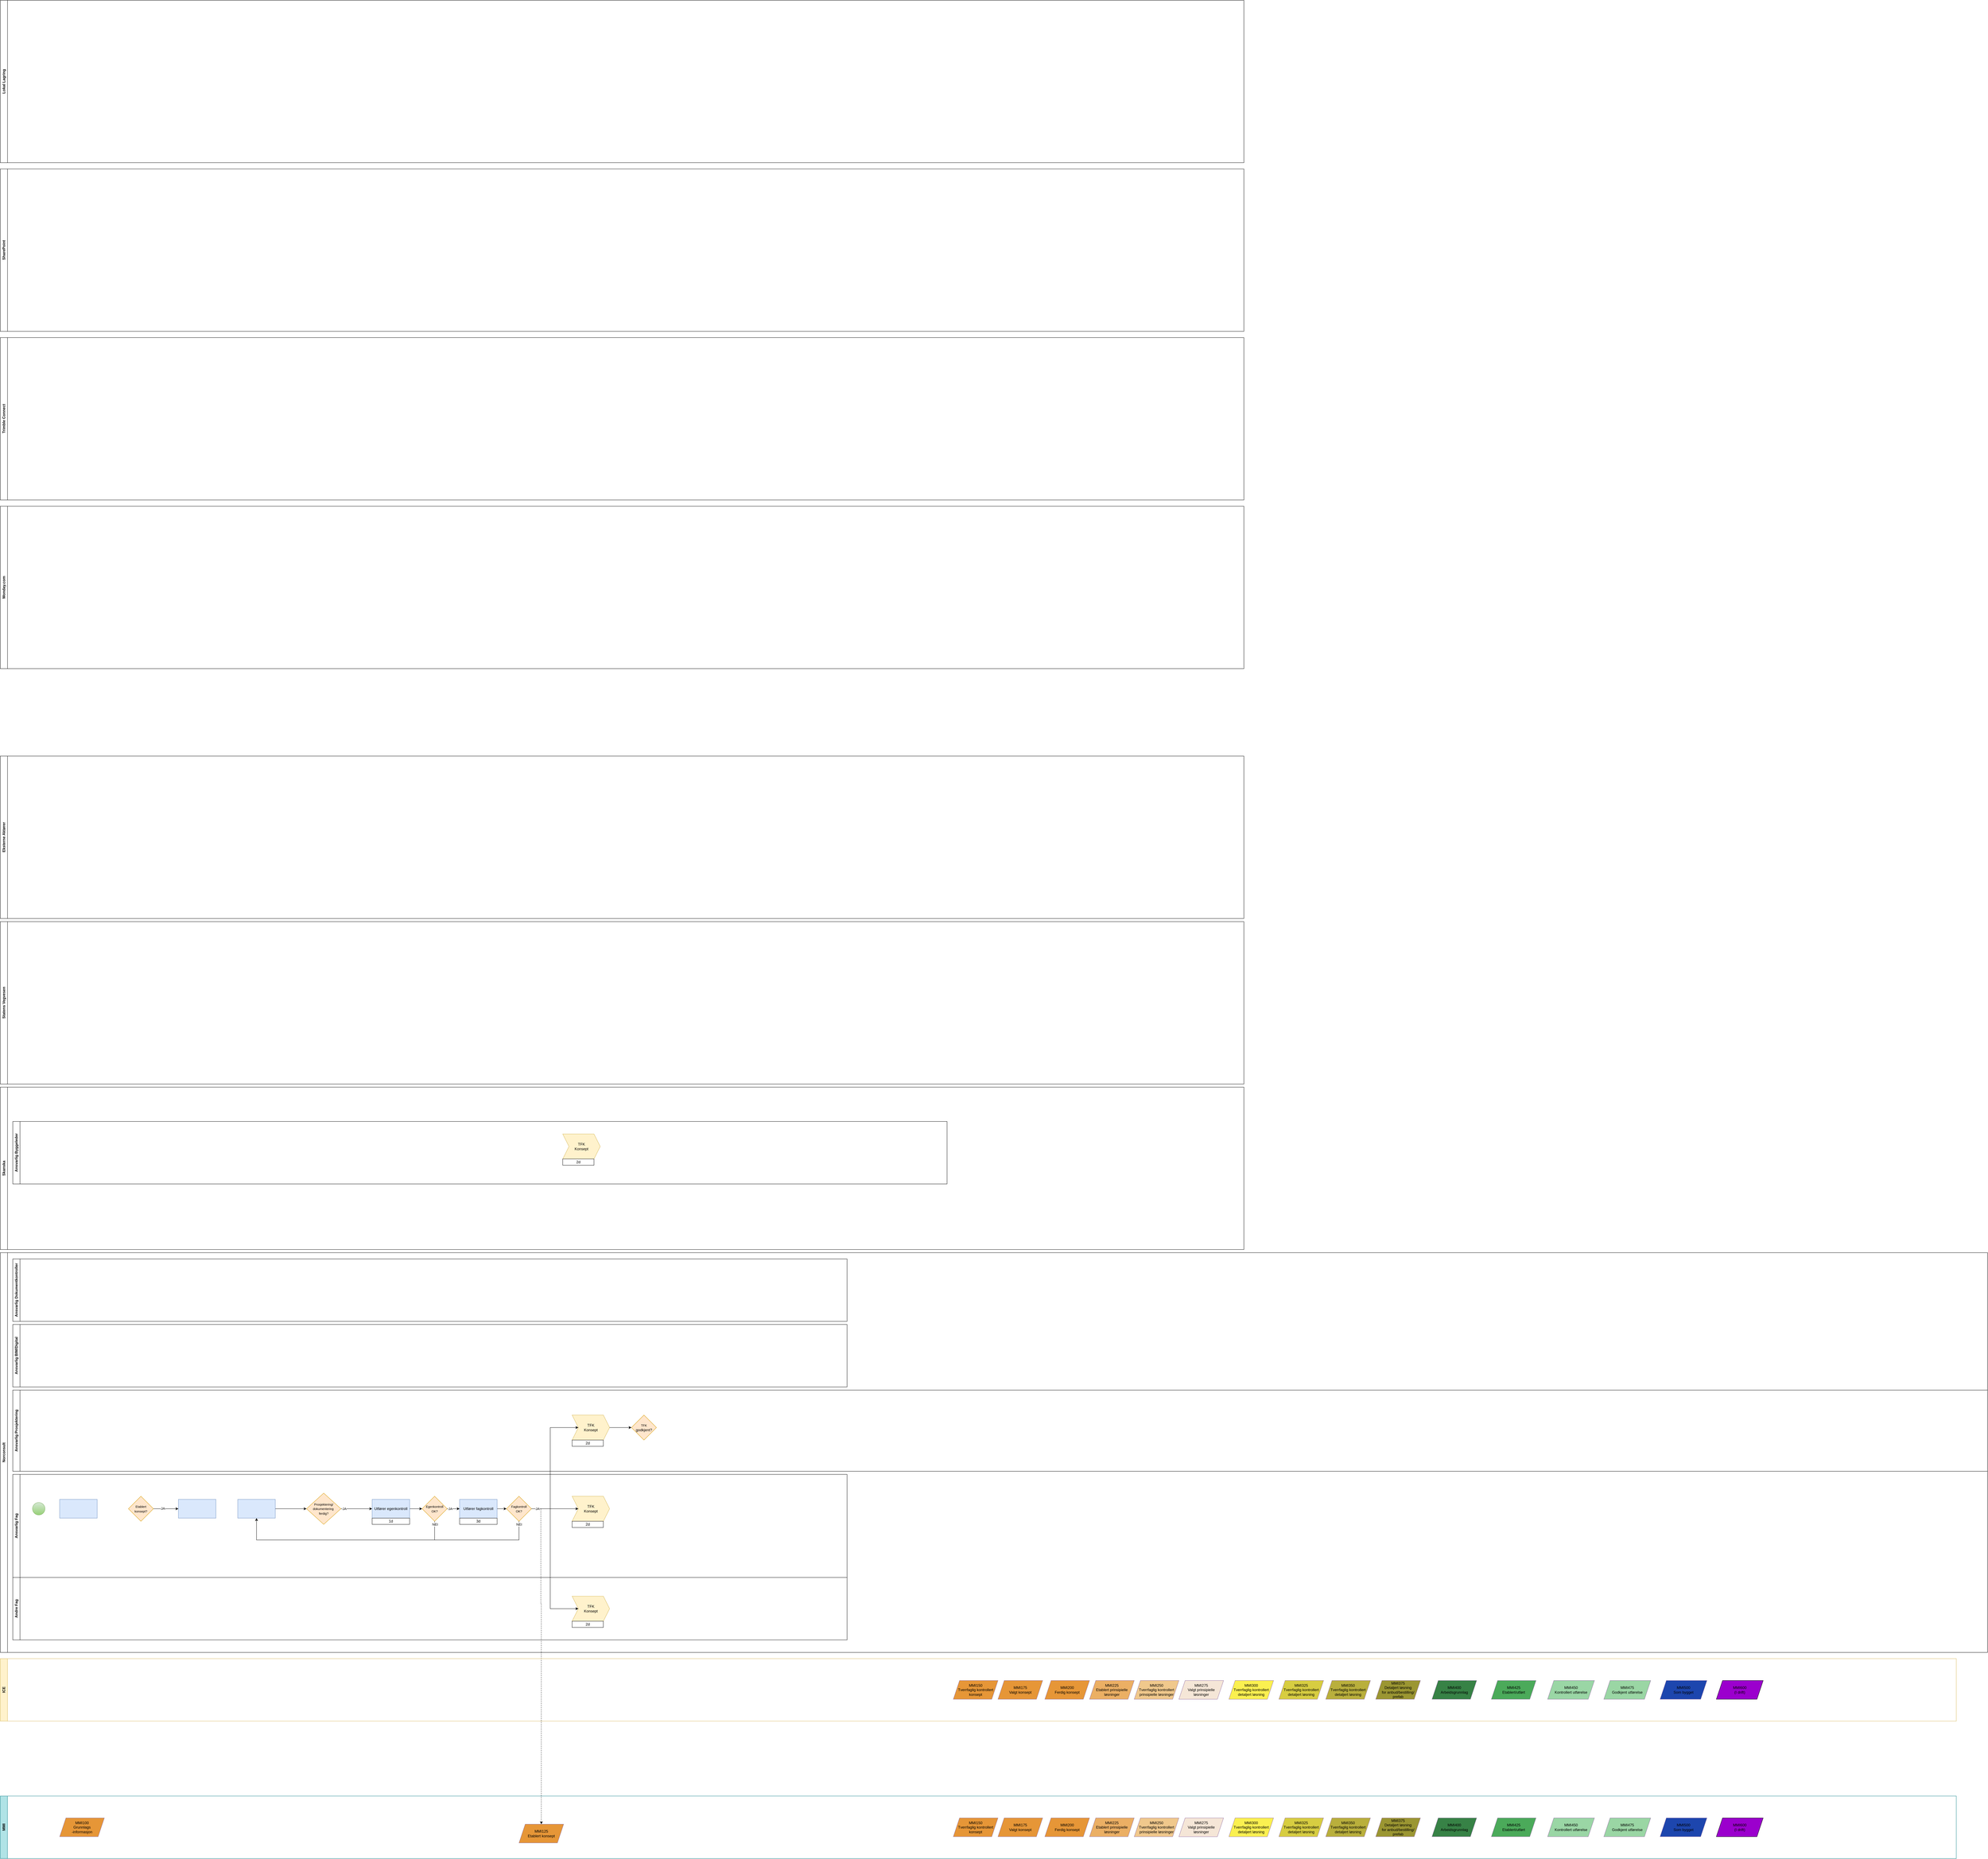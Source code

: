 <mxfile version="21.5.0" type="github" pages="10">
  <diagram id="U85Tl0zGOLjwVDSW-sKf" name="PPM_Objekt">
    <mxGraphModel dx="3073" dy="6086" grid="1" gridSize="10" guides="1" tooltips="1" connect="1" arrows="1" fold="1" page="1" pageScale="1" pageWidth="827" pageHeight="1169" math="0" shadow="0">
      <root>
        <mxCell id="0" />
        <mxCell id="1" parent="0" />
        <mxCell id="9NSvMrOstXk4iF05Gr3z-11" value="Norconsult" style="swimlane;horizontal=0;whiteSpace=wrap;html=1;" vertex="1" parent="1">
          <mxGeometry x="-790" y="220" width="6360" height="1280" as="geometry" />
        </mxCell>
        <mxCell id="SJrA-TtuDRkzt01EFISS-26" value="Ansvarlig Fag" style="swimlane;horizontal=0;whiteSpace=wrap;html=1;" vertex="1" parent="9NSvMrOstXk4iF05Gr3z-11">
          <mxGeometry x="40" y="710" width="2670" height="330" as="geometry" />
        </mxCell>
        <mxCell id="9NSvMrOstXk4iF05Gr3z-5" value="" style="ellipse;whiteSpace=wrap;html=1;fillColor=#d5e8d4;gradientColor=#97d077;strokeColor=#82b366;" vertex="1" parent="SJrA-TtuDRkzt01EFISS-26">
          <mxGeometry x="63" y="90" width="40" height="40" as="geometry" />
        </mxCell>
        <mxCell id="SJrA-TtuDRkzt01EFISS-34" value="" style="rounded=0;whiteSpace=wrap;html=1;fillColor=#dae8fc;strokeColor=#6c8ebf;" vertex="1" parent="SJrA-TtuDRkzt01EFISS-26">
          <mxGeometry x="150" y="80" width="120" height="60" as="geometry" />
        </mxCell>
        <mxCell id="SJrA-TtuDRkzt01EFISS-39" style="edgeStyle=orthogonalEdgeStyle;rounded=0;orthogonalLoop=1;jettySize=auto;html=1;entryX=0;entryY=0.5;entryDx=0;entryDy=0;" edge="1" parent="SJrA-TtuDRkzt01EFISS-26" source="SJrA-TtuDRkzt01EFISS-36" target="SJrA-TtuDRkzt01EFISS-37">
          <mxGeometry relative="1" as="geometry" />
        </mxCell>
        <mxCell id="SJrA-TtuDRkzt01EFISS-40" value="JA" style="edgeLabel;html=1;align=center;verticalAlign=middle;resizable=0;points=[];" vertex="1" connectable="0" parent="SJrA-TtuDRkzt01EFISS-39">
          <mxGeometry x="-0.248" y="1" relative="1" as="geometry">
            <mxPoint as="offset" />
          </mxGeometry>
        </mxCell>
        <mxCell id="SJrA-TtuDRkzt01EFISS-36" value="&lt;font style=&quot;font-size: 10px;&quot;&gt;Etablert&lt;br&gt;konsept?&lt;/font&gt;" style="rhombus;whiteSpace=wrap;html=1;fillColor=#ffe6cc;strokeColor=#d79b00;" vertex="1" parent="SJrA-TtuDRkzt01EFISS-26">
          <mxGeometry x="370" y="70" width="80" height="80" as="geometry" />
        </mxCell>
        <mxCell id="SJrA-TtuDRkzt01EFISS-37" value="" style="rounded=0;whiteSpace=wrap;html=1;fillColor=#dae8fc;strokeColor=#6c8ebf;" vertex="1" parent="SJrA-TtuDRkzt01EFISS-26">
          <mxGeometry x="530" y="80" width="120" height="60" as="geometry" />
        </mxCell>
        <mxCell id="SJrA-TtuDRkzt01EFISS-46" style="edgeStyle=orthogonalEdgeStyle;rounded=0;orthogonalLoop=1;jettySize=auto;html=1;entryX=0;entryY=0.5;entryDx=0;entryDy=0;" edge="1" parent="SJrA-TtuDRkzt01EFISS-26" source="SJrA-TtuDRkzt01EFISS-41" target="SJrA-TtuDRkzt01EFISS-45">
          <mxGeometry relative="1" as="geometry" />
        </mxCell>
        <mxCell id="SJrA-TtuDRkzt01EFISS-57" value="JA" style="edgeLabel;html=1;align=center;verticalAlign=middle;resizable=0;points=[];" vertex="1" connectable="0" parent="SJrA-TtuDRkzt01EFISS-46">
          <mxGeometry x="-0.112" y="2" relative="1" as="geometry">
            <mxPoint x="-8" y="2" as="offset" />
          </mxGeometry>
        </mxCell>
        <mxCell id="SJrA-TtuDRkzt01EFISS-52" style="edgeStyle=orthogonalEdgeStyle;rounded=0;orthogonalLoop=1;jettySize=auto;html=1;entryX=0.5;entryY=1;entryDx=0;entryDy=0;" edge="1" parent="SJrA-TtuDRkzt01EFISS-26" source="SJrA-TtuDRkzt01EFISS-41" target="SJrA-TtuDRkzt01EFISS-48">
          <mxGeometry relative="1" as="geometry">
            <Array as="points">
              <mxPoint x="1350" y="210" />
              <mxPoint x="780" y="210" />
            </Array>
          </mxGeometry>
        </mxCell>
        <mxCell id="SJrA-TtuDRkzt01EFISS-53" value="NEI" style="edgeLabel;html=1;align=center;verticalAlign=middle;resizable=0;points=[];" vertex="1" connectable="0" parent="SJrA-TtuDRkzt01EFISS-52">
          <mxGeometry x="-0.73" y="-4" relative="1" as="geometry">
            <mxPoint x="35" y="-46" as="offset" />
          </mxGeometry>
        </mxCell>
        <mxCell id="SJrA-TtuDRkzt01EFISS-41" value="&lt;font style=&quot;font-size: 10px;&quot;&gt;Egenkontroll OK?&lt;/font&gt;" style="rhombus;whiteSpace=wrap;html=1;fillColor=#ffe6cc;strokeColor=#d79b00;" vertex="1" parent="SJrA-TtuDRkzt01EFISS-26">
          <mxGeometry x="1310" y="70" width="80" height="80" as="geometry" />
        </mxCell>
        <mxCell id="SJrA-TtuDRkzt01EFISS-54" style="edgeStyle=orthogonalEdgeStyle;rounded=0;orthogonalLoop=1;jettySize=auto;html=1;entryX=0.5;entryY=1;entryDx=0;entryDy=0;" edge="1" parent="SJrA-TtuDRkzt01EFISS-26" source="SJrA-TtuDRkzt01EFISS-42" target="SJrA-TtuDRkzt01EFISS-48">
          <mxGeometry relative="1" as="geometry">
            <Array as="points">
              <mxPoint x="1620" y="210" />
              <mxPoint x="780" y="210" />
            </Array>
          </mxGeometry>
        </mxCell>
        <mxCell id="SJrA-TtuDRkzt01EFISS-56" value="NEI" style="edgeLabel;html=1;align=center;verticalAlign=middle;resizable=0;points=[];" vertex="1" connectable="0" parent="SJrA-TtuDRkzt01EFISS-54">
          <mxGeometry x="-0.965" y="-2" relative="1" as="geometry">
            <mxPoint x="2" y="-7" as="offset" />
          </mxGeometry>
        </mxCell>
        <mxCell id="SJrA-TtuDRkzt01EFISS-184" style="edgeStyle=orthogonalEdgeStyle;rounded=0;orthogonalLoop=1;jettySize=auto;html=1;entryX=0;entryY=0.5;entryDx=0;entryDy=0;" edge="1" parent="SJrA-TtuDRkzt01EFISS-26" source="SJrA-TtuDRkzt01EFISS-42" target="SJrA-TtuDRkzt01EFISS-174">
          <mxGeometry relative="1" as="geometry">
            <mxPoint x="1770" y="190" as="targetPoint" />
            <Array as="points">
              <mxPoint x="1790" y="110" />
              <mxPoint x="1790" y="110" />
            </Array>
          </mxGeometry>
        </mxCell>
        <mxCell id="SJrA-TtuDRkzt01EFISS-42" value="&lt;font style=&quot;font-size: 10px;&quot;&gt;Fagkontroll&lt;br&gt;OK?&lt;/font&gt;" style="rhombus;whiteSpace=wrap;html=1;fillColor=#ffe6cc;strokeColor=#d79b00;" vertex="1" parent="SJrA-TtuDRkzt01EFISS-26">
          <mxGeometry x="1580" y="70" width="80" height="80" as="geometry" />
        </mxCell>
        <mxCell id="SJrA-TtuDRkzt01EFISS-44" style="edgeStyle=orthogonalEdgeStyle;rounded=0;orthogonalLoop=1;jettySize=auto;html=1;entryX=0;entryY=0.5;entryDx=0;entryDy=0;" edge="1" parent="SJrA-TtuDRkzt01EFISS-26" source="SJrA-TtuDRkzt01EFISS-43" target="SJrA-TtuDRkzt01EFISS-41">
          <mxGeometry relative="1" as="geometry" />
        </mxCell>
        <mxCell id="SJrA-TtuDRkzt01EFISS-47" value="" style="edgeStyle=orthogonalEdgeStyle;rounded=0;orthogonalLoop=1;jettySize=auto;html=1;" edge="1" parent="SJrA-TtuDRkzt01EFISS-26" source="SJrA-TtuDRkzt01EFISS-45" target="SJrA-TtuDRkzt01EFISS-42">
          <mxGeometry relative="1" as="geometry" />
        </mxCell>
        <mxCell id="SJrA-TtuDRkzt01EFISS-50" value="" style="edgeStyle=orthogonalEdgeStyle;rounded=0;orthogonalLoop=1;jettySize=auto;html=1;" edge="1" parent="SJrA-TtuDRkzt01EFISS-26" source="SJrA-TtuDRkzt01EFISS-48" target="SJrA-TtuDRkzt01EFISS-49">
          <mxGeometry relative="1" as="geometry" />
        </mxCell>
        <mxCell id="SJrA-TtuDRkzt01EFISS-48" value="" style="rounded=0;whiteSpace=wrap;html=1;fillColor=#dae8fc;strokeColor=#6c8ebf;" vertex="1" parent="SJrA-TtuDRkzt01EFISS-26">
          <mxGeometry x="720" y="80" width="120" height="60" as="geometry" />
        </mxCell>
        <mxCell id="SJrA-TtuDRkzt01EFISS-51" value="" style="edgeStyle=orthogonalEdgeStyle;rounded=0;orthogonalLoop=1;jettySize=auto;html=1;" edge="1" parent="SJrA-TtuDRkzt01EFISS-26" source="SJrA-TtuDRkzt01EFISS-49" target="SJrA-TtuDRkzt01EFISS-43">
          <mxGeometry relative="1" as="geometry" />
        </mxCell>
        <mxCell id="SJrA-TtuDRkzt01EFISS-59" value="JA" style="edgeLabel;html=1;align=center;verticalAlign=middle;resizable=0;points=[];" vertex="1" connectable="0" parent="SJrA-TtuDRkzt01EFISS-51">
          <mxGeometry x="-0.295" y="1" relative="1" as="geometry">
            <mxPoint x="-25" y="1" as="offset" />
          </mxGeometry>
        </mxCell>
        <mxCell id="SJrA-TtuDRkzt01EFISS-49" value="&lt;font style=&quot;font-size: 10px;&quot;&gt;Prosjektering/&lt;br&gt;dokumentering&amp;nbsp;&lt;br&gt;ferdig?&lt;/font&gt;" style="rhombus;whiteSpace=wrap;html=1;fillColor=#ffe6cc;strokeColor=#d79b00;" vertex="1" parent="SJrA-TtuDRkzt01EFISS-26">
          <mxGeometry x="940" y="60" width="110" height="100" as="geometry" />
        </mxCell>
        <mxCell id="SJrA-TtuDRkzt01EFISS-114" value="" style="group" vertex="1" connectable="0" parent="SJrA-TtuDRkzt01EFISS-26">
          <mxGeometry x="1150" y="80" width="120" height="80" as="geometry" />
        </mxCell>
        <mxCell id="SJrA-TtuDRkzt01EFISS-43" value="Utfører egenkontroll" style="rounded=0;whiteSpace=wrap;html=1;fillColor=#dae8fc;strokeColor=#6c8ebf;" vertex="1" parent="SJrA-TtuDRkzt01EFISS-114">
          <mxGeometry width="120" height="60" as="geometry" />
        </mxCell>
        <mxCell id="SJrA-TtuDRkzt01EFISS-112" value="1d" style="rounded=0;whiteSpace=wrap;html=1;" vertex="1" parent="SJrA-TtuDRkzt01EFISS-114">
          <mxGeometry y="60" width="120" height="20" as="geometry" />
        </mxCell>
        <mxCell id="SJrA-TtuDRkzt01EFISS-115" value="" style="group" vertex="1" connectable="0" parent="SJrA-TtuDRkzt01EFISS-26">
          <mxGeometry x="1430" y="80" width="120" height="80" as="geometry" />
        </mxCell>
        <mxCell id="SJrA-TtuDRkzt01EFISS-45" value="Utfører fagkontroll" style="rounded=0;whiteSpace=wrap;html=1;fillColor=#dae8fc;strokeColor=#6c8ebf;" vertex="1" parent="SJrA-TtuDRkzt01EFISS-115">
          <mxGeometry width="120" height="60" as="geometry" />
        </mxCell>
        <mxCell id="SJrA-TtuDRkzt01EFISS-113" value="3d" style="rounded=0;whiteSpace=wrap;html=1;" vertex="1" parent="SJrA-TtuDRkzt01EFISS-115">
          <mxGeometry y="60" width="120" height="20" as="geometry" />
        </mxCell>
        <UserObject label="" link="data:page/id,CBUD0gto8GgpNVZvc2ag" id="SJrA-TtuDRkzt01EFISS-173">
          <mxCell style="group" vertex="1" connectable="0" parent="SJrA-TtuDRkzt01EFISS-26">
            <mxGeometry x="1790" y="70" width="120" height="100" as="geometry" />
          </mxCell>
        </UserObject>
        <UserObject label="TFK&lt;br&gt;Konsept" link="data:page/id,CBUD0gto8GgpNVZvc2ag" id="SJrA-TtuDRkzt01EFISS-174">
          <mxCell style="shape=step;perimeter=stepPerimeter;whiteSpace=wrap;html=1;fixedSize=1;fillColor=#fff2cc;strokeColor=#d6b656;" vertex="1" parent="SJrA-TtuDRkzt01EFISS-173">
            <mxGeometry width="120" height="80" as="geometry" />
          </mxCell>
        </UserObject>
        <mxCell id="SJrA-TtuDRkzt01EFISS-175" value="2d" style="rounded=0;whiteSpace=wrap;html=1;" vertex="1" parent="SJrA-TtuDRkzt01EFISS-173">
          <mxGeometry y="80" width="100" height="20" as="geometry" />
        </mxCell>
        <mxCell id="SJrA-TtuDRkzt01EFISS-27" value="Ansvarlig Prosjektering" style="swimlane;horizontal=0;whiteSpace=wrap;html=1;" vertex="1" parent="9NSvMrOstXk4iF05Gr3z-11">
          <mxGeometry x="40" y="440" width="6320" height="260" as="geometry" />
        </mxCell>
        <UserObject label="&lt;span style=&quot;font-size: 10px;&quot;&gt;TFK&lt;br&gt;&lt;/span&gt;godkjent?" link="data:page/id,7dAZ2TkDWXQHPHGU9_BJ" id="SJrA-TtuDRkzt01EFISS-89">
          <mxCell style="rhombus;whiteSpace=wrap;html=1;fillColor=#ffe6cc;strokeColor=#d79b00;" vertex="1" parent="SJrA-TtuDRkzt01EFISS-27">
            <mxGeometry x="1980" y="80" width="80" height="80" as="geometry" />
          </mxCell>
        </UserObject>
        <UserObject label="" link="data:page/id,CBUD0gto8GgpNVZvc2ag" id="SJrA-TtuDRkzt01EFISS-176">
          <mxCell style="group" vertex="1" connectable="0" parent="SJrA-TtuDRkzt01EFISS-27">
            <mxGeometry x="1790" y="80" width="120" height="100" as="geometry" />
          </mxCell>
        </UserObject>
        <UserObject label="TFK&lt;br&gt;Konsept" link="data:page/id,CBUD0gto8GgpNVZvc2ag" id="SJrA-TtuDRkzt01EFISS-177">
          <mxCell style="shape=step;perimeter=stepPerimeter;whiteSpace=wrap;html=1;fixedSize=1;fillColor=#fff2cc;strokeColor=#d6b656;" vertex="1" parent="SJrA-TtuDRkzt01EFISS-176">
            <mxGeometry width="120" height="80" as="geometry" />
          </mxCell>
        </UserObject>
        <mxCell id="SJrA-TtuDRkzt01EFISS-178" value="2d" style="rounded=0;whiteSpace=wrap;html=1;" vertex="1" parent="SJrA-TtuDRkzt01EFISS-176">
          <mxGeometry y="80" width="100" height="20" as="geometry" />
        </mxCell>
        <mxCell id="SJrA-TtuDRkzt01EFISS-187" style="edgeStyle=orthogonalEdgeStyle;rounded=0;orthogonalLoop=1;jettySize=auto;html=1;entryX=0;entryY=0.5;entryDx=0;entryDy=0;" edge="1" parent="SJrA-TtuDRkzt01EFISS-27" source="SJrA-TtuDRkzt01EFISS-177" target="SJrA-TtuDRkzt01EFISS-89">
          <mxGeometry relative="1" as="geometry" />
        </mxCell>
        <mxCell id="SJrA-TtuDRkzt01EFISS-28" value="Ansvarlig BIM/Digital" style="swimlane;horizontal=0;whiteSpace=wrap;html=1;" vertex="1" parent="9NSvMrOstXk4iF05Gr3z-11">
          <mxGeometry x="40" y="230" width="2670" height="200" as="geometry" />
        </mxCell>
        <mxCell id="SJrA-TtuDRkzt01EFISS-30" value="Andre Fag" style="swimlane;horizontal=0;whiteSpace=wrap;html=1;" vertex="1" parent="9NSvMrOstXk4iF05Gr3z-11">
          <mxGeometry x="40" y="1040" width="2670" height="200" as="geometry" />
        </mxCell>
        <UserObject label="" link="data:page/id,CBUD0gto8GgpNVZvc2ag" id="SJrA-TtuDRkzt01EFISS-158">
          <mxCell style="group" vertex="1" connectable="0" parent="SJrA-TtuDRkzt01EFISS-30">
            <mxGeometry x="1790" y="60" width="120" height="100" as="geometry" />
          </mxCell>
        </UserObject>
        <UserObject label="TFK&lt;br&gt;Konsept" link="data:page/id,CBUD0gto8GgpNVZvc2ag" id="SJrA-TtuDRkzt01EFISS-155">
          <mxCell style="shape=step;perimeter=stepPerimeter;whiteSpace=wrap;html=1;fixedSize=1;fillColor=#fff2cc;strokeColor=#d6b656;" vertex="1" parent="SJrA-TtuDRkzt01EFISS-158">
            <mxGeometry width="120" height="80" as="geometry" />
          </mxCell>
        </UserObject>
        <mxCell id="SJrA-TtuDRkzt01EFISS-157" value="2d" style="rounded=0;whiteSpace=wrap;html=1;" vertex="1" parent="SJrA-TtuDRkzt01EFISS-158">
          <mxGeometry y="80" width="100" height="20" as="geometry" />
        </mxCell>
        <mxCell id="SJrA-TtuDRkzt01EFISS-32" value="Ansvarlig Dokumentkontroller" style="swimlane;horizontal=0;whiteSpace=wrap;html=1;" vertex="1" parent="9NSvMrOstXk4iF05Gr3z-11">
          <mxGeometry x="40" y="20" width="2670" height="200" as="geometry" />
        </mxCell>
        <mxCell id="SJrA-TtuDRkzt01EFISS-185" style="edgeStyle=orthogonalEdgeStyle;rounded=0;orthogonalLoop=1;jettySize=auto;html=1;entryX=0;entryY=0.5;entryDx=0;entryDy=0;" edge="1" parent="9NSvMrOstXk4iF05Gr3z-11" source="SJrA-TtuDRkzt01EFISS-42" target="SJrA-TtuDRkzt01EFISS-177">
          <mxGeometry relative="1" as="geometry">
            <Array as="points">
              <mxPoint x="1760" y="820" />
              <mxPoint x="1760" y="560" />
            </Array>
          </mxGeometry>
        </mxCell>
        <mxCell id="SJrA-TtuDRkzt01EFISS-186" style="edgeStyle=orthogonalEdgeStyle;rounded=0;orthogonalLoop=1;jettySize=auto;html=1;entryX=0;entryY=0.5;entryDx=0;entryDy=0;" edge="1" parent="9NSvMrOstXk4iF05Gr3z-11" source="SJrA-TtuDRkzt01EFISS-42" target="SJrA-TtuDRkzt01EFISS-155">
          <mxGeometry relative="1" as="geometry">
            <Array as="points">
              <mxPoint x="1760" y="820" />
              <mxPoint x="1760" y="1140" />
            </Array>
          </mxGeometry>
        </mxCell>
        <mxCell id="9NSvMrOstXk4iF05Gr3z-12" value="Skanska" style="swimlane;horizontal=0;whiteSpace=wrap;html=1;" vertex="1" parent="1">
          <mxGeometry x="-790" y="-310" width="3980" height="520" as="geometry" />
        </mxCell>
        <mxCell id="SJrA-TtuDRkzt01EFISS-33" value="Ansvarlig Byggeleder" style="swimlane;horizontal=0;whiteSpace=wrap;html=1;" vertex="1" parent="9NSvMrOstXk4iF05Gr3z-12">
          <mxGeometry x="40" y="110" width="2990" height="200" as="geometry" />
        </mxCell>
        <UserObject label="TFK&lt;br&gt;Konsept" link="data:page/id,CBUD0gto8GgpNVZvc2ag" id="SJrA-TtuDRkzt01EFISS-180">
          <mxCell style="shape=step;perimeter=stepPerimeter;whiteSpace=wrap;html=1;fixedSize=1;fillColor=#fff2cc;strokeColor=#d6b656;" vertex="1" parent="SJrA-TtuDRkzt01EFISS-33">
            <mxGeometry x="1760" y="40" width="120" height="80" as="geometry" />
          </mxCell>
        </UserObject>
        <mxCell id="SJrA-TtuDRkzt01EFISS-181" value="2d" style="rounded=0;whiteSpace=wrap;html=1;" vertex="1" parent="SJrA-TtuDRkzt01EFISS-33">
          <mxGeometry x="1760" y="120" width="100" height="20" as="geometry" />
        </mxCell>
        <mxCell id="9NSvMrOstXk4iF05Gr3z-13" value="Statens Vegvesen" style="swimlane;horizontal=0;whiteSpace=wrap;html=1;" vertex="1" parent="1">
          <mxGeometry x="-790" y="-840" width="3980" height="520" as="geometry" />
        </mxCell>
        <mxCell id="SJrA-TtuDRkzt01EFISS-6" value="MMI" style="swimlane;horizontal=0;whiteSpace=wrap;html=1;fillColor=#b0e3e6;strokeColor=#0e8088;" vertex="1" parent="1">
          <mxGeometry x="-790" y="1960" width="6260" height="200" as="geometry" />
        </mxCell>
        <mxCell id="SJrA-TtuDRkzt01EFISS-4" value="MMI425&lt;br&gt;Etablert/utført" style="shape=parallelogram;perimeter=parallelogramPerimeter;whiteSpace=wrap;html=1;fixedSize=1;fillColor=#4baa5a;strokeColor=#9673a6;" vertex="1" parent="SJrA-TtuDRkzt01EFISS-6">
          <mxGeometry x="4772" y="70" width="143" height="60" as="geometry" />
        </mxCell>
        <mxCell id="SJrA-TtuDRkzt01EFISS-7" value="MMI400&lt;br&gt;Arbeidsgrunnlag" style="shape=parallelogram;perimeter=parallelogramPerimeter;whiteSpace=wrap;html=1;fixedSize=1;fillColor=#378246;strokeColor=#9673a6;" vertex="1" parent="SJrA-TtuDRkzt01EFISS-6">
          <mxGeometry x="4582" y="70" width="143" height="60" as="geometry" />
        </mxCell>
        <mxCell id="SJrA-TtuDRkzt01EFISS-8" value="MMI450&lt;br&gt;Kontrollert utførelse" style="shape=parallelogram;perimeter=parallelogramPerimeter;whiteSpace=wrap;html=1;fixedSize=1;fillColor=#9AD6A5;strokeColor=#9673a6;" vertex="1" parent="SJrA-TtuDRkzt01EFISS-6">
          <mxGeometry x="4952" y="70" width="150" height="60" as="geometry" />
        </mxCell>
        <mxCell id="SJrA-TtuDRkzt01EFISS-11" value="MMI475&lt;br&gt;Godkjent utførelse" style="shape=parallelogram;perimeter=parallelogramPerimeter;whiteSpace=wrap;html=1;fixedSize=1;fillColor=#9ad6a4;strokeColor=#9673a6;" vertex="1" parent="SJrA-TtuDRkzt01EFISS-6">
          <mxGeometry x="5132" y="70" width="150" height="60" as="geometry" />
        </mxCell>
        <mxCell id="SJrA-TtuDRkzt01EFISS-12" value="MMI500&lt;br&gt;Som bygget" style="shape=parallelogram;perimeter=parallelogramPerimeter;whiteSpace=wrap;html=1;fixedSize=1;fillColor=#1d46ae;strokeColor=#9673a6;" vertex="1" parent="SJrA-TtuDRkzt01EFISS-6">
          <mxGeometry x="5312" y="70" width="150" height="60" as="geometry" />
        </mxCell>
        <mxCell id="SJrA-TtuDRkzt01EFISS-13" value="MMI600&lt;br&gt;(I drift)" style="shape=parallelogram;perimeter=parallelogramPerimeter;whiteSpace=wrap;html=1;fixedSize=1;fillColor=#9b00cd;strokeColor=default;shadow=0;rounded=0;gradientColor=none;fillStyle=auto;" vertex="1" parent="SJrA-TtuDRkzt01EFISS-6">
          <mxGeometry x="5492" y="70" width="150" height="60" as="geometry" />
        </mxCell>
        <mxCell id="SJrA-TtuDRkzt01EFISS-14" value="MMI375&lt;br&gt;Detaljert løsning&lt;br&gt;for anbud/bestilling/&lt;br&gt;prefab" style="shape=parallelogram;perimeter=parallelogramPerimeter;whiteSpace=wrap;html=1;fixedSize=1;fillColor=#9b9632;strokeColor=#9673a6;" vertex="1" parent="SJrA-TtuDRkzt01EFISS-6">
          <mxGeometry x="4402" y="70" width="143" height="60" as="geometry" />
        </mxCell>
        <mxCell id="SJrA-TtuDRkzt01EFISS-15" value="MMI350&lt;br&gt;Tverrfaglig kontrollert&lt;br&gt;detaljert løsning" style="shape=parallelogram;perimeter=parallelogramPerimeter;whiteSpace=wrap;html=1;fixedSize=1;fillColor=#b9af3c;strokeColor=#9673a6;" vertex="1" parent="SJrA-TtuDRkzt01EFISS-6">
          <mxGeometry x="4242" y="70" width="143" height="60" as="geometry" />
        </mxCell>
        <mxCell id="SJrA-TtuDRkzt01EFISS-16" value="MMI325&lt;br&gt;Tverrfaglig kontrollert&lt;br&gt;detaljert løsning" style="shape=parallelogram;perimeter=parallelogramPerimeter;whiteSpace=wrap;html=1;fixedSize=1;fillColor=#d7cd41;strokeColor=#9673a6;" vertex="1" parent="SJrA-TtuDRkzt01EFISS-6">
          <mxGeometry x="4092" y="70" width="143" height="60" as="geometry" />
        </mxCell>
        <mxCell id="SJrA-TtuDRkzt01EFISS-17" value="MMI300&lt;br&gt;Tverrfaglig kontrollert&lt;br&gt;detaljert løsning" style="shape=parallelogram;perimeter=parallelogramPerimeter;whiteSpace=wrap;html=1;fixedSize=1;fillColor=#FAF050;strokeColor=#9673a6;" vertex="1" parent="SJrA-TtuDRkzt01EFISS-6">
          <mxGeometry x="3932" y="70" width="143" height="60" as="geometry" />
        </mxCell>
        <mxCell id="SJrA-TtuDRkzt01EFISS-18" value="MMI275&lt;br&gt;Valgt prinsipielle&lt;br&gt;løsninger" style="shape=parallelogram;perimeter=parallelogramPerimeter;whiteSpace=wrap;html=1;fixedSize=1;fillColor=#F5E6D7;strokeColor=#9673a6;" vertex="1" parent="SJrA-TtuDRkzt01EFISS-6">
          <mxGeometry x="3772" y="70" width="143" height="60" as="geometry" />
        </mxCell>
        <mxCell id="SJrA-TtuDRkzt01EFISS-19" value="MMI250&lt;br&gt;Tverrfaglig kontrollert&lt;br&gt;prinsipielle løsninger" style="shape=parallelogram;perimeter=parallelogramPerimeter;whiteSpace=wrap;html=1;fixedSize=1;fillColor=#F0C88C;strokeColor=#9673a6;" vertex="1" parent="SJrA-TtuDRkzt01EFISS-6">
          <mxGeometry x="3629" y="70" width="143" height="60" as="geometry" />
        </mxCell>
        <mxCell id="SJrA-TtuDRkzt01EFISS-20" value="MMI225&lt;br&gt;Etablert prinsipielle løsninger" style="shape=parallelogram;perimeter=parallelogramPerimeter;whiteSpace=wrap;html=1;fixedSize=1;fillColor=#EBAF64;strokeColor=#9673a6;" vertex="1" parent="SJrA-TtuDRkzt01EFISS-6">
          <mxGeometry x="3486" y="70" width="143" height="60" as="geometry" />
        </mxCell>
        <mxCell id="SJrA-TtuDRkzt01EFISS-21" value="MMI200&lt;br&gt;Ferdig konsept" style="shape=parallelogram;perimeter=parallelogramPerimeter;whiteSpace=wrap;html=1;fixedSize=1;fillColor=#e69637;strokeColor=#9673a6;" vertex="1" parent="SJrA-TtuDRkzt01EFISS-6">
          <mxGeometry x="3343" y="70" width="143" height="60" as="geometry" />
        </mxCell>
        <mxCell id="SJrA-TtuDRkzt01EFISS-22" value="MMI175&lt;br&gt;Valgt konsept" style="shape=parallelogram;perimeter=parallelogramPerimeter;whiteSpace=wrap;html=1;fixedSize=1;fillColor=#e69637;strokeColor=#9673a6;" vertex="1" parent="SJrA-TtuDRkzt01EFISS-6">
          <mxGeometry x="3193" y="70" width="143" height="60" as="geometry" />
        </mxCell>
        <mxCell id="SJrA-TtuDRkzt01EFISS-23" value="MMI150&lt;br&gt;Tverrfaglig kontrollert konsept" style="shape=parallelogram;perimeter=parallelogramPerimeter;whiteSpace=wrap;html=1;fixedSize=1;fillColor=#e69637;strokeColor=#9673a6;" vertex="1" parent="SJrA-TtuDRkzt01EFISS-6">
          <mxGeometry x="3050" y="70" width="143" height="60" as="geometry" />
        </mxCell>
        <mxCell id="SJrA-TtuDRkzt01EFISS-24" value="MMI125&lt;br&gt;Etablert konsept" style="shape=parallelogram;perimeter=parallelogramPerimeter;whiteSpace=wrap;html=1;fixedSize=1;fillColor=#e69637;strokeColor=#9673a6;" vertex="1" parent="SJrA-TtuDRkzt01EFISS-6">
          <mxGeometry x="1660" y="90" width="143" height="60" as="geometry" />
        </mxCell>
        <mxCell id="SJrA-TtuDRkzt01EFISS-25" value="MMI100&lt;br&gt;Grunnlags&lt;br&gt;-informasjon" style="shape=parallelogram;perimeter=parallelogramPerimeter;whiteSpace=wrap;html=1;fixedSize=1;fillColor=#e69637;strokeColor=#9673a6;" vertex="1" parent="SJrA-TtuDRkzt01EFISS-6">
          <mxGeometry x="190" y="70" width="143" height="60" as="geometry" />
        </mxCell>
        <mxCell id="SJrA-TtuDRkzt01EFISS-35" value="Eksterne Aktører" style="swimlane;horizontal=0;whiteSpace=wrap;html=1;" vertex="1" parent="1">
          <mxGeometry x="-790" y="-1370" width="3980" height="520" as="geometry" />
        </mxCell>
        <mxCell id="SJrA-TtuDRkzt01EFISS-83" value="Trimble Connect" style="swimlane;horizontal=0;whiteSpace=wrap;html=1;" vertex="1" parent="1">
          <mxGeometry x="-790" y="-2710" width="3980" height="520" as="geometry" />
        </mxCell>
        <mxCell id="SJrA-TtuDRkzt01EFISS-84" value="SharePoint" style="swimlane;horizontal=0;whiteSpace=wrap;html=1;" vertex="1" parent="1">
          <mxGeometry x="-790" y="-3250" width="3980" height="520" as="geometry" />
        </mxCell>
        <mxCell id="SJrA-TtuDRkzt01EFISS-86" value="Lokal Lagring" style="swimlane;horizontal=0;whiteSpace=wrap;html=1;" vertex="1" parent="1">
          <mxGeometry x="-790" y="-3790" width="3980" height="520" as="geometry" />
        </mxCell>
        <mxCell id="SJrA-TtuDRkzt01EFISS-87" value="Monday.com" style="swimlane;horizontal=0;whiteSpace=wrap;html=1;" vertex="1" parent="1">
          <mxGeometry x="-790" y="-2170" width="3980" height="520" as="geometry" />
        </mxCell>
        <mxCell id="SJrA-TtuDRkzt01EFISS-128" style="edgeStyle=orthogonalEdgeStyle;rounded=0;orthogonalLoop=1;jettySize=auto;html=1;entryX=0.5;entryY=0;entryDx=0;entryDy=0;dashed=1;" edge="1" parent="1" source="SJrA-TtuDRkzt01EFISS-42" target="SJrA-TtuDRkzt01EFISS-24">
          <mxGeometry relative="1" as="geometry">
            <Array as="points">
              <mxPoint x="940" y="1040" />
              <mxPoint x="940" y="1345" />
              <mxPoint x="941" y="1345" />
            </Array>
          </mxGeometry>
        </mxCell>
        <mxCell id="SJrA-TtuDRkzt01EFISS-129" value="JA" style="edgeLabel;html=1;align=center;verticalAlign=middle;resizable=0;points=[];" vertex="1" connectable="0" parent="SJrA-TtuDRkzt01EFISS-128">
          <mxGeometry x="-0.964" relative="1" as="geometry">
            <mxPoint as="offset" />
          </mxGeometry>
        </mxCell>
        <mxCell id="SJrA-TtuDRkzt01EFISS-136" value="ICE" style="swimlane;horizontal=0;whiteSpace=wrap;html=1;fillColor=#fff2cc;strokeColor=#d6b656;" vertex="1" parent="1">
          <mxGeometry x="-790" y="1520" width="6260" height="200" as="geometry" />
        </mxCell>
        <mxCell id="SJrA-TtuDRkzt01EFISS-137" value="MMI425&lt;br&gt;Etablert/utført" style="shape=parallelogram;perimeter=parallelogramPerimeter;whiteSpace=wrap;html=1;fixedSize=1;fillColor=#4baa5a;strokeColor=#9673a6;" vertex="1" parent="SJrA-TtuDRkzt01EFISS-136">
          <mxGeometry x="4772" y="70" width="143" height="60" as="geometry" />
        </mxCell>
        <mxCell id="SJrA-TtuDRkzt01EFISS-138" value="MMI400&lt;br&gt;Arbeidsgrunnlag" style="shape=parallelogram;perimeter=parallelogramPerimeter;whiteSpace=wrap;html=1;fixedSize=1;fillColor=#378246;strokeColor=#9673a6;" vertex="1" parent="SJrA-TtuDRkzt01EFISS-136">
          <mxGeometry x="4582" y="70" width="143" height="60" as="geometry" />
        </mxCell>
        <mxCell id="SJrA-TtuDRkzt01EFISS-139" value="MMI450&lt;br&gt;Kontrollert utførelse" style="shape=parallelogram;perimeter=parallelogramPerimeter;whiteSpace=wrap;html=1;fixedSize=1;fillColor=#9AD6A5;strokeColor=#9673a6;" vertex="1" parent="SJrA-TtuDRkzt01EFISS-136">
          <mxGeometry x="4952" y="70" width="150" height="60" as="geometry" />
        </mxCell>
        <mxCell id="SJrA-TtuDRkzt01EFISS-140" value="MMI475&lt;br&gt;Godkjent utførelse" style="shape=parallelogram;perimeter=parallelogramPerimeter;whiteSpace=wrap;html=1;fixedSize=1;fillColor=#9ad6a4;strokeColor=#9673a6;" vertex="1" parent="SJrA-TtuDRkzt01EFISS-136">
          <mxGeometry x="5132" y="70" width="150" height="60" as="geometry" />
        </mxCell>
        <mxCell id="SJrA-TtuDRkzt01EFISS-141" value="MMI500&lt;br&gt;Som bygget" style="shape=parallelogram;perimeter=parallelogramPerimeter;whiteSpace=wrap;html=1;fixedSize=1;fillColor=#1d46ae;strokeColor=#9673a6;" vertex="1" parent="SJrA-TtuDRkzt01EFISS-136">
          <mxGeometry x="5312" y="70" width="150" height="60" as="geometry" />
        </mxCell>
        <mxCell id="SJrA-TtuDRkzt01EFISS-142" value="MMI600&lt;br&gt;(I drift)" style="shape=parallelogram;perimeter=parallelogramPerimeter;whiteSpace=wrap;html=1;fixedSize=1;fillColor=#9b00cd;strokeColor=default;shadow=0;rounded=0;gradientColor=none;fillStyle=auto;" vertex="1" parent="SJrA-TtuDRkzt01EFISS-136">
          <mxGeometry x="5492" y="70" width="150" height="60" as="geometry" />
        </mxCell>
        <mxCell id="SJrA-TtuDRkzt01EFISS-143" value="MMI375&lt;br&gt;Detaljert løsning&lt;br&gt;for anbud/bestilling/&lt;br&gt;prefab" style="shape=parallelogram;perimeter=parallelogramPerimeter;whiteSpace=wrap;html=1;fixedSize=1;fillColor=#9b9632;strokeColor=#9673a6;" vertex="1" parent="SJrA-TtuDRkzt01EFISS-136">
          <mxGeometry x="4402" y="70" width="143" height="60" as="geometry" />
        </mxCell>
        <mxCell id="SJrA-TtuDRkzt01EFISS-144" value="MMI350&lt;br&gt;Tverrfaglig kontrollert&lt;br&gt;detaljert løsning" style="shape=parallelogram;perimeter=parallelogramPerimeter;whiteSpace=wrap;html=1;fixedSize=1;fillColor=#b9af3c;strokeColor=#9673a6;" vertex="1" parent="SJrA-TtuDRkzt01EFISS-136">
          <mxGeometry x="4242" y="70" width="143" height="60" as="geometry" />
        </mxCell>
        <mxCell id="SJrA-TtuDRkzt01EFISS-145" value="MMI325&lt;br&gt;Tverrfaglig kontrollert&lt;br&gt;detaljert løsning" style="shape=parallelogram;perimeter=parallelogramPerimeter;whiteSpace=wrap;html=1;fixedSize=1;fillColor=#d7cd41;strokeColor=#9673a6;" vertex="1" parent="SJrA-TtuDRkzt01EFISS-136">
          <mxGeometry x="4092" y="70" width="143" height="60" as="geometry" />
        </mxCell>
        <mxCell id="SJrA-TtuDRkzt01EFISS-146" value="MMI300&lt;br&gt;Tverrfaglig kontrollert&lt;br&gt;detaljert løsning" style="shape=parallelogram;perimeter=parallelogramPerimeter;whiteSpace=wrap;html=1;fixedSize=1;fillColor=#FAF050;strokeColor=#9673a6;" vertex="1" parent="SJrA-TtuDRkzt01EFISS-136">
          <mxGeometry x="3932" y="70" width="143" height="60" as="geometry" />
        </mxCell>
        <mxCell id="SJrA-TtuDRkzt01EFISS-147" value="MMI275&lt;br&gt;Valgt prinsipielle&lt;br&gt;løsninger" style="shape=parallelogram;perimeter=parallelogramPerimeter;whiteSpace=wrap;html=1;fixedSize=1;fillColor=#F5E6D7;strokeColor=#9673a6;" vertex="1" parent="SJrA-TtuDRkzt01EFISS-136">
          <mxGeometry x="3772" y="70" width="143" height="60" as="geometry" />
        </mxCell>
        <mxCell id="SJrA-TtuDRkzt01EFISS-148" value="MMI250&lt;br&gt;Tverrfaglig kontrollert&lt;br&gt;prinsipielle løsninger" style="shape=parallelogram;perimeter=parallelogramPerimeter;whiteSpace=wrap;html=1;fixedSize=1;fillColor=#F0C88C;strokeColor=#9673a6;" vertex="1" parent="SJrA-TtuDRkzt01EFISS-136">
          <mxGeometry x="3629" y="70" width="143" height="60" as="geometry" />
        </mxCell>
        <mxCell id="SJrA-TtuDRkzt01EFISS-149" value="MMI225&lt;br&gt;Etablert prinsipielle løsninger" style="shape=parallelogram;perimeter=parallelogramPerimeter;whiteSpace=wrap;html=1;fixedSize=1;fillColor=#EBAF64;strokeColor=#9673a6;" vertex="1" parent="SJrA-TtuDRkzt01EFISS-136">
          <mxGeometry x="3486" y="70" width="143" height="60" as="geometry" />
        </mxCell>
        <mxCell id="SJrA-TtuDRkzt01EFISS-150" value="MMI200&lt;br&gt;Ferdig konsept" style="shape=parallelogram;perimeter=parallelogramPerimeter;whiteSpace=wrap;html=1;fixedSize=1;fillColor=#e69637;strokeColor=#9673a6;" vertex="1" parent="SJrA-TtuDRkzt01EFISS-136">
          <mxGeometry x="3343" y="70" width="143" height="60" as="geometry" />
        </mxCell>
        <mxCell id="SJrA-TtuDRkzt01EFISS-151" value="MMI175&lt;br&gt;Valgt konsept" style="shape=parallelogram;perimeter=parallelogramPerimeter;whiteSpace=wrap;html=1;fixedSize=1;fillColor=#e69637;strokeColor=#9673a6;" vertex="1" parent="SJrA-TtuDRkzt01EFISS-136">
          <mxGeometry x="3193" y="70" width="143" height="60" as="geometry" />
        </mxCell>
        <mxCell id="SJrA-TtuDRkzt01EFISS-152" value="MMI150&lt;br&gt;Tverrfaglig kontrollert konsept" style="shape=parallelogram;perimeter=parallelogramPerimeter;whiteSpace=wrap;html=1;fixedSize=1;fillColor=#e69637;strokeColor=#9673a6;" vertex="1" parent="SJrA-TtuDRkzt01EFISS-136">
          <mxGeometry x="3050" y="70" width="143" height="60" as="geometry" />
        </mxCell>
      </root>
    </mxGraphModel>
  </diagram>
  <diagram id="qVO3Ni6fqKTWogBHPnrm" name="Main">
    <mxGraphModel dx="2358" dy="1481" grid="1" gridSize="10" guides="1" tooltips="1" connect="1" arrows="1" fold="1" page="1" pageScale="1" pageWidth="827" pageHeight="1169" math="0" shadow="0">
      <root>
        <mxCell id="0" />
        <mxCell id="1" parent="0" />
      </root>
    </mxGraphModel>
  </diagram>
  <diagram id="zfPuU6d7O3pm1Su8_oKs" name="Fremdriftsplan">
    <mxGraphModel dx="2358" dy="1481" grid="1" gridSize="10" guides="1" tooltips="1" connect="1" arrows="1" fold="1" page="1" pageScale="1" pageWidth="827" pageHeight="1169" math="0" shadow="0">
      <root>
        <mxCell id="0" />
        <mxCell id="1" parent="0" />
        <mxCell id="D3K2LMp3ECeB5q6hBuVG-5" style="edgeStyle=orthogonalEdgeStyle;rounded=0;orthogonalLoop=1;jettySize=auto;html=1;entryX=0;entryY=0.5;entryDx=0;entryDy=0;" parent="1" source="D3K2LMp3ECeB5q6hBuVG-2" target="D3K2LMp3ECeB5q6hBuVG-3" edge="1">
          <mxGeometry relative="1" as="geometry" />
        </mxCell>
        <mxCell id="D3K2LMp3ECeB5q6hBuVG-6" style="edgeStyle=orthogonalEdgeStyle;rounded=0;orthogonalLoop=1;jettySize=auto;html=1;entryX=0.5;entryY=0;entryDx=0;entryDy=0;exitX=0.5;exitY=1;exitDx=0;exitDy=0;" parent="1" source="D3K2LMp3ECeB5q6hBuVG-2" target="D3K2LMp3ECeB5q6hBuVG-4" edge="1">
          <mxGeometry relative="1" as="geometry" />
        </mxCell>
        <mxCell id="D3K2LMp3ECeB5q6hBuVG-2" value="" style="rounded=0;whiteSpace=wrap;html=1;fillColor=#ffcc99;strokeColor=#36393d;" parent="1" vertex="1">
          <mxGeometry x="520" y="340" width="120" height="60" as="geometry" />
        </mxCell>
        <mxCell id="D3K2LMp3ECeB5q6hBuVG-3" value="" style="rounded=1;whiteSpace=wrap;html=1;" parent="1" vertex="1">
          <mxGeometry x="880" y="340" width="120" height="60" as="geometry" />
        </mxCell>
        <mxCell id="D3K2LMp3ECeB5q6hBuVG-4" value="" style="rounded=1;whiteSpace=wrap;html=1;fillColor=#ffff88;strokeColor=#36393d;" parent="1" vertex="1">
          <mxGeometry x="760" y="600" width="120" height="60" as="geometry" />
        </mxCell>
        <mxCell id="Il6WiehJGu0nSCJ_bwlv-1" value="Norconsult" style="swimlane;horizontal=0;whiteSpace=wrap;html=1;" parent="1" vertex="1">
          <mxGeometry x="140" y="755" width="200" height="200" as="geometry" />
        </mxCell>
        <mxCell id="Il6WiehJGu0nSCJ_bwlv-2" value="Skanska" style="swimlane;horizontal=0;whiteSpace=wrap;html=1;" parent="1" vertex="1">
          <mxGeometry x="140" y="555" width="200" height="200" as="geometry" />
        </mxCell>
        <mxCell id="Il6WiehJGu0nSCJ_bwlv-3" value="Statens Vegvesen" style="swimlane;horizontal=0;whiteSpace=wrap;html=1;" parent="1" vertex="1">
          <mxGeometry x="140" y="355" width="200" height="200" as="geometry" />
        </mxCell>
        <mxCell id="Il6WiehJGu0nSCJ_bwlv-4" value="NVDB" style="swimlane;horizontal=0;whiteSpace=wrap;html=1;" parent="1" vertex="1">
          <mxGeometry x="140" y="155" width="200" height="200" as="geometry" />
        </mxCell>
        <mxCell id="Il6WiehJGu0nSCJ_bwlv-10" value="" style="group" parent="1" vertex="1" connectable="0">
          <mxGeometry x="40" y="1010" width="440" height="150" as="geometry" />
        </mxCell>
        <mxCell id="Il6WiehJGu0nSCJ_bwlv-5" value="RESULTAT" style="rhombus;whiteSpace=wrap;html=1;" parent="Il6WiehJGu0nSCJ_bwlv-10" vertex="1">
          <mxGeometry x="240" y="50" width="100" height="100" as="geometry" />
        </mxCell>
        <mxCell id="Il6WiehJGu0nSCJ_bwlv-6" value="ARBEID" style="rounded=0;whiteSpace=wrap;html=1;" parent="Il6WiehJGu0nSCJ_bwlv-10" vertex="1">
          <mxGeometry x="100" y="70" width="120" height="60" as="geometry" />
        </mxCell>
        <mxCell id="Il6WiehJGu0nSCJ_bwlv-7" value="START" style="ellipse;whiteSpace=wrap;html=1;aspect=fixed;" parent="Il6WiehJGu0nSCJ_bwlv-10" vertex="1">
          <mxGeometry y="60" width="80" height="80" as="geometry" />
        </mxCell>
        <mxCell id="Il6WiehJGu0nSCJ_bwlv-8" value="SLUTT" style="ellipse;whiteSpace=wrap;html=1;aspect=fixed;" parent="Il6WiehJGu0nSCJ_bwlv-10" vertex="1">
          <mxGeometry x="360" y="60" width="80" height="80" as="geometry" />
        </mxCell>
        <mxCell id="Il6WiehJGu0nSCJ_bwlv-9" value="&lt;font style=&quot;font-size: 24px;&quot;&gt;Tegnforklaringer&lt;/font&gt;" style="text;html=1;strokeColor=none;fillColor=none;align=center;verticalAlign=middle;whiteSpace=wrap;rounded=0;" parent="Il6WiehJGu0nSCJ_bwlv-10" vertex="1">
          <mxGeometry x="200" width="60" height="30" as="geometry" />
        </mxCell>
      </root>
    </mxGraphModel>
  </diagram>
  <diagram id="prtHgNgQTEPvFCAcTncT" name="PPM">
    <mxGraphModel dx="4413" dy="4460" grid="1" gridSize="10" guides="1" tooltips="1" connect="1" arrows="1" fold="1" page="1" pageScale="1" pageWidth="827" pageHeight="1169" math="0" shadow="0">
      <root>
        <mxCell id="0" />
        <mxCell id="1" parent="0" />
        <mxCell id="UCIDEO2dUaZ8MRB4tbwf-38" value="ProjectProductionManagement (PPM)" style="swimlane;html=1;startSize=20;horizontal=0;" parent="1" vertex="1">
          <mxGeometry x="920" y="-1120" width="1844" height="3970" as="geometry" />
        </mxCell>
        <mxCell id="UCIDEO2dUaZ8MRB4tbwf-10" value="Informasjonsflyt" style="swimlane;html=1;childLayout=stackLayout;resizeParent=1;resizeParentMax=0;horizontal=0;startSize=20;horizontalStack=0;fillColor=#e3c800;fontColor=#000000;strokeColor=#B09500;" parent="UCIDEO2dUaZ8MRB4tbwf-38" vertex="1">
          <mxGeometry x="40" y="20" width="930" height="1190" as="geometry" />
        </mxCell>
        <mxCell id="UCIDEO2dUaZ8MRB4tbwf-11" value="" style="edgeStyle=orthogonalEdgeStyle;rounded=0;orthogonalLoop=1;jettySize=auto;html=1;dashed=1;endArrow=none;endFill=0;" parent="UCIDEO2dUaZ8MRB4tbwf-10" source="UCIDEO2dUaZ8MRB4tbwf-18" target="UCIDEO2dUaZ8MRB4tbwf-24" edge="1">
          <mxGeometry relative="1" as="geometry" />
        </mxCell>
        <mxCell id="UCIDEO2dUaZ8MRB4tbwf-12" style="edgeStyle=orthogonalEdgeStyle;rounded=0;orthogonalLoop=1;jettySize=auto;html=1;endArrow=classic;endFill=1;" parent="UCIDEO2dUaZ8MRB4tbwf-10" source="UCIDEO2dUaZ8MRB4tbwf-25" target="UCIDEO2dUaZ8MRB4tbwf-20" edge="1">
          <mxGeometry relative="1" as="geometry" />
        </mxCell>
        <mxCell id="UCIDEO2dUaZ8MRB4tbwf-13" style="edgeStyle=orthogonalEdgeStyle;rounded=0;orthogonalLoop=1;jettySize=auto;html=1;endArrow=classic;endFill=1;" parent="UCIDEO2dUaZ8MRB4tbwf-10" source="UCIDEO2dUaZ8MRB4tbwf-25" target="UCIDEO2dUaZ8MRB4tbwf-28" edge="1">
          <mxGeometry relative="1" as="geometry" />
        </mxCell>
        <mxCell id="UCIDEO2dUaZ8MRB4tbwf-14" style="edgeStyle=orthogonalEdgeStyle;rounded=0;orthogonalLoop=1;jettySize=auto;html=1;endArrow=classic;endFill=1;" parent="UCIDEO2dUaZ8MRB4tbwf-10" source="UCIDEO2dUaZ8MRB4tbwf-24" target="UCIDEO2dUaZ8MRB4tbwf-29" edge="1">
          <mxGeometry relative="1" as="geometry">
            <Array as="points">
              <mxPoint x="180" y="340" />
              <mxPoint x="400" y="340" />
            </Array>
          </mxGeometry>
        </mxCell>
        <mxCell id="UCIDEO2dUaZ8MRB4tbwf-15" value="StatensVegvesen" style="swimlane;html=1;startSize=20;horizontal=0;" parent="UCIDEO2dUaZ8MRB4tbwf-10" vertex="1">
          <mxGeometry x="20" width="910" height="210" as="geometry" />
        </mxCell>
        <mxCell id="UCIDEO2dUaZ8MRB4tbwf-16" value="" style="edgeStyle=orthogonalEdgeStyle;rounded=0;orthogonalLoop=1;jettySize=auto;html=1;" parent="UCIDEO2dUaZ8MRB4tbwf-15" source="UCIDEO2dUaZ8MRB4tbwf-17" target="UCIDEO2dUaZ8MRB4tbwf-18" edge="1">
          <mxGeometry relative="1" as="geometry" />
        </mxCell>
        <mxCell id="UCIDEO2dUaZ8MRB4tbwf-17" value="" style="ellipse;whiteSpace=wrap;html=1;" parent="UCIDEO2dUaZ8MRB4tbwf-15" vertex="1">
          <mxGeometry x="40" y="40" width="40" height="40" as="geometry" />
        </mxCell>
        <mxCell id="UCIDEO2dUaZ8MRB4tbwf-18" value="" style="rounded=0;whiteSpace=wrap;html=1;fontFamily=Helvetica;fontSize=12;fontColor=#000000;align=center;" parent="UCIDEO2dUaZ8MRB4tbwf-15" vertex="1">
          <mxGeometry x="120" y="30" width="80" height="60" as="geometry" />
        </mxCell>
        <mxCell id="UCIDEO2dUaZ8MRB4tbwf-19" value="" style="edgeStyle=orthogonalEdgeStyle;rounded=0;orthogonalLoop=1;jettySize=auto;html=1;endArrow=classic;endFill=1;" parent="UCIDEO2dUaZ8MRB4tbwf-15" source="UCIDEO2dUaZ8MRB4tbwf-20" target="UCIDEO2dUaZ8MRB4tbwf-21" edge="1">
          <mxGeometry relative="1" as="geometry" />
        </mxCell>
        <mxCell id="UCIDEO2dUaZ8MRB4tbwf-20" value="" style="rounded=0;whiteSpace=wrap;html=1;fontFamily=Helvetica;fontSize=12;fontColor=#000000;align=center;" parent="UCIDEO2dUaZ8MRB4tbwf-15" vertex="1">
          <mxGeometry x="240" y="30" width="80" height="60" as="geometry" />
        </mxCell>
        <mxCell id="UCIDEO2dUaZ8MRB4tbwf-21" value="" style="ellipse;whiteSpace=wrap;html=1;" parent="UCIDEO2dUaZ8MRB4tbwf-15" vertex="1">
          <mxGeometry x="360" y="40" width="40" height="40" as="geometry" />
        </mxCell>
        <mxCell id="UCIDEO2dUaZ8MRB4tbwf-22" value="Skanska" style="swimlane;html=1;startSize=20;horizontal=0;" parent="UCIDEO2dUaZ8MRB4tbwf-10" vertex="1">
          <mxGeometry x="20" y="210" width="910" height="210" as="geometry" />
        </mxCell>
        <mxCell id="UCIDEO2dUaZ8MRB4tbwf-23" value="" style="edgeStyle=orthogonalEdgeStyle;rounded=0;orthogonalLoop=1;jettySize=auto;html=1;endArrow=classic;endFill=1;" parent="UCIDEO2dUaZ8MRB4tbwf-22" source="UCIDEO2dUaZ8MRB4tbwf-24" target="UCIDEO2dUaZ8MRB4tbwf-25" edge="1">
          <mxGeometry relative="1" as="geometry" />
        </mxCell>
        <mxCell id="UCIDEO2dUaZ8MRB4tbwf-24" value="" style="rounded=0;whiteSpace=wrap;html=1;fontFamily=Helvetica;fontSize=12;fontColor=#000000;align=center;" parent="UCIDEO2dUaZ8MRB4tbwf-22" vertex="1">
          <mxGeometry x="120" y="30" width="80" height="60" as="geometry" />
        </mxCell>
        <mxCell id="UCIDEO2dUaZ8MRB4tbwf-25" value="" style="rhombus;whiteSpace=wrap;html=1;fontFamily=Helvetica;fontSize=12;fontColor=#000000;align=center;" parent="UCIDEO2dUaZ8MRB4tbwf-22" vertex="1">
          <mxGeometry x="260" y="40" width="40" height="40" as="geometry" />
        </mxCell>
        <mxCell id="UCIDEO2dUaZ8MRB4tbwf-26" value="Lokal lagring" style="swimlane;html=1;startSize=20;horizontal=0;" parent="UCIDEO2dUaZ8MRB4tbwf-10" vertex="1">
          <mxGeometry x="20" y="420" width="910" height="770" as="geometry" />
        </mxCell>
        <mxCell id="UCIDEO2dUaZ8MRB4tbwf-30" value="Ansvarlig Prosjektering Elektro" style="swimlane;html=1;startSize=20;horizontal=0;" parent="UCIDEO2dUaZ8MRB4tbwf-26" vertex="1">
          <mxGeometry x="20" y="230" width="890" height="250" as="geometry" />
        </mxCell>
        <mxCell id="UCIDEO2dUaZ8MRB4tbwf-34" value="Ansvarlig prosjektering" style="swimlane;html=1;startSize=20;horizontal=0;" parent="UCIDEO2dUaZ8MRB4tbwf-26" vertex="1">
          <mxGeometry x="20" width="890" height="230" as="geometry" />
        </mxCell>
        <mxCell id="UCIDEO2dUaZ8MRB4tbwf-28" value="" style="rounded=0;whiteSpace=wrap;html=1;fontFamily=Helvetica;fontSize=12;fontColor=#000000;align=center;" parent="UCIDEO2dUaZ8MRB4tbwf-34" vertex="1">
          <mxGeometry x="210" y="30" width="80" height="60" as="geometry" />
        </mxCell>
        <mxCell id="UCIDEO2dUaZ8MRB4tbwf-29" value="" style="rhombus;whiteSpace=wrap;html=1;fontFamily=Helvetica;fontSize=12;fontColor=#000000;align=center;" parent="UCIDEO2dUaZ8MRB4tbwf-34" vertex="1">
          <mxGeometry x="340" y="40" width="40" height="40" as="geometry" />
        </mxCell>
        <mxCell id="UCIDEO2dUaZ8MRB4tbwf-27" value="" style="edgeStyle=orthogonalEdgeStyle;rounded=0;orthogonalLoop=1;jettySize=auto;html=1;endArrow=classic;endFill=1;" parent="UCIDEO2dUaZ8MRB4tbwf-34" source="UCIDEO2dUaZ8MRB4tbwf-28" target="UCIDEO2dUaZ8MRB4tbwf-29" edge="1">
          <mxGeometry relative="1" as="geometry" />
        </mxCell>
        <mxCell id="djbqxNsRke2GZn1zyDz0-1" value="Ansvarlig Prosjektering Konstruksjoner" style="swimlane;html=1;startSize=20;horizontal=0;" parent="UCIDEO2dUaZ8MRB4tbwf-26" vertex="1">
          <mxGeometry x="20" y="480" width="890" height="250" as="geometry" />
        </mxCell>
        <mxCell id="dNxyNK7c78bLwvsdeMH5-19" value="Arbeidsflyt" style="swimlane;html=1;childLayout=stackLayout;resizeParent=1;resizeParentMax=0;horizontal=0;startSize=20;horizontalStack=0;fillColor=#cce5ff;strokeColor=#36393d;" parent="UCIDEO2dUaZ8MRB4tbwf-38" vertex="1">
          <mxGeometry x="70" y="1370" width="690" height="2600" as="geometry" />
        </mxCell>
        <mxCell id="dNxyNK7c78bLwvsdeMH5-27" value="" style="edgeStyle=orthogonalEdgeStyle;rounded=0;orthogonalLoop=1;jettySize=auto;html=1;dashed=1;endArrow=none;endFill=0;" parent="dNxyNK7c78bLwvsdeMH5-19" source="dNxyNK7c78bLwvsdeMH5-24" target="dNxyNK7c78bLwvsdeMH5-26" edge="1">
          <mxGeometry relative="1" as="geometry" />
        </mxCell>
        <mxCell id="dNxyNK7c78bLwvsdeMH5-31" style="edgeStyle=orthogonalEdgeStyle;rounded=0;orthogonalLoop=1;jettySize=auto;html=1;endArrow=classic;endFill=1;" parent="dNxyNK7c78bLwvsdeMH5-19" source="dNxyNK7c78bLwvsdeMH5-28" target="dNxyNK7c78bLwvsdeMH5-30" edge="1">
          <mxGeometry relative="1" as="geometry" />
        </mxCell>
        <mxCell id="dNxyNK7c78bLwvsdeMH5-35" style="edgeStyle=orthogonalEdgeStyle;rounded=0;orthogonalLoop=1;jettySize=auto;html=1;endArrow=classic;endFill=1;" parent="dNxyNK7c78bLwvsdeMH5-19" source="dNxyNK7c78bLwvsdeMH5-28" target="dNxyNK7c78bLwvsdeMH5-34" edge="1">
          <mxGeometry relative="1" as="geometry" />
        </mxCell>
        <mxCell id="dNxyNK7c78bLwvsdeMH5-38" style="edgeStyle=orthogonalEdgeStyle;rounded=0;orthogonalLoop=1;jettySize=auto;html=1;endArrow=classic;endFill=1;" parent="dNxyNK7c78bLwvsdeMH5-19" source="dNxyNK7c78bLwvsdeMH5-26" target="dNxyNK7c78bLwvsdeMH5-36" edge="1">
          <mxGeometry relative="1" as="geometry">
            <Array as="points">
              <mxPoint x="180" y="340" />
              <mxPoint x="400" y="340" />
            </Array>
          </mxGeometry>
        </mxCell>
        <mxCell id="dNxyNK7c78bLwvsdeMH5-20" value="StatensVegvesen" style="swimlane;html=1;startSize=20;horizontal=0;" parent="dNxyNK7c78bLwvsdeMH5-19" vertex="1">
          <mxGeometry x="20" width="670" height="340" as="geometry" />
        </mxCell>
        <mxCell id="dNxyNK7c78bLwvsdeMH5-25" value="" style="edgeStyle=orthogonalEdgeStyle;rounded=0;orthogonalLoop=1;jettySize=auto;html=1;" parent="dNxyNK7c78bLwvsdeMH5-20" source="dNxyNK7c78bLwvsdeMH5-23" target="dNxyNK7c78bLwvsdeMH5-24" edge="1">
          <mxGeometry relative="1" as="geometry" />
        </mxCell>
        <mxCell id="dNxyNK7c78bLwvsdeMH5-23" value="" style="ellipse;whiteSpace=wrap;html=1;fillColor=#d5e8d4;gradientColor=#97d077;strokeColor=#82b366;" parent="dNxyNK7c78bLwvsdeMH5-20" vertex="1">
          <mxGeometry x="40" y="40" width="40" height="40" as="geometry" />
        </mxCell>
        <mxCell id="dNxyNK7c78bLwvsdeMH5-24" value="" style="rounded=0;whiteSpace=wrap;html=1;fontFamily=Helvetica;fontSize=12;fontColor=#000000;align=center;" parent="dNxyNK7c78bLwvsdeMH5-20" vertex="1">
          <mxGeometry x="120" y="30" width="80" height="60" as="geometry" />
        </mxCell>
        <mxCell id="dNxyNK7c78bLwvsdeMH5-33" value="" style="edgeStyle=orthogonalEdgeStyle;rounded=0;orthogonalLoop=1;jettySize=auto;html=1;endArrow=classic;endFill=1;" parent="dNxyNK7c78bLwvsdeMH5-20" source="dNxyNK7c78bLwvsdeMH5-30" target="dNxyNK7c78bLwvsdeMH5-32" edge="1">
          <mxGeometry relative="1" as="geometry" />
        </mxCell>
        <mxCell id="dNxyNK7c78bLwvsdeMH5-30" value="" style="rounded=0;whiteSpace=wrap;html=1;fontFamily=Helvetica;fontSize=12;fontColor=#000000;align=center;" parent="dNxyNK7c78bLwvsdeMH5-20" vertex="1">
          <mxGeometry x="240" y="30" width="80" height="60" as="geometry" />
        </mxCell>
        <mxCell id="dNxyNK7c78bLwvsdeMH5-32" value="" style="ellipse;whiteSpace=wrap;html=1;" parent="dNxyNK7c78bLwvsdeMH5-20" vertex="1">
          <mxGeometry x="360" y="40" width="40" height="40" as="geometry" />
        </mxCell>
        <mxCell id="dNxyNK7c78bLwvsdeMH5-21" value="Skanska" style="swimlane;html=1;startSize=20;horizontal=0;" parent="dNxyNK7c78bLwvsdeMH5-19" vertex="1">
          <mxGeometry x="20" y="340" width="670" height="530" as="geometry" />
        </mxCell>
        <mxCell id="dNxyNK7c78bLwvsdeMH5-29" value="" style="edgeStyle=orthogonalEdgeStyle;rounded=0;orthogonalLoop=1;jettySize=auto;html=1;endArrow=classic;endFill=1;" parent="dNxyNK7c78bLwvsdeMH5-21" source="dNxyNK7c78bLwvsdeMH5-26" target="dNxyNK7c78bLwvsdeMH5-28" edge="1">
          <mxGeometry relative="1" as="geometry" />
        </mxCell>
        <mxCell id="dNxyNK7c78bLwvsdeMH5-26" value="" style="rounded=0;whiteSpace=wrap;html=1;fontFamily=Helvetica;fontSize=12;fontColor=#000000;align=center;" parent="dNxyNK7c78bLwvsdeMH5-21" vertex="1">
          <mxGeometry x="120" y="30" width="80" height="60" as="geometry" />
        </mxCell>
        <mxCell id="dNxyNK7c78bLwvsdeMH5-28" value="" style="rhombus;whiteSpace=wrap;html=1;fontFamily=Helvetica;fontSize=12;fontColor=#000000;align=center;" parent="dNxyNK7c78bLwvsdeMH5-21" vertex="1">
          <mxGeometry x="260" y="40" width="40" height="40" as="geometry" />
        </mxCell>
        <mxCell id="dNxyNK7c78bLwvsdeMH5-22" value="Norconsult" style="swimlane;html=1;startSize=20;horizontal=0;" parent="dNxyNK7c78bLwvsdeMH5-19" vertex="1">
          <mxGeometry x="20" y="870" width="670" height="1730" as="geometry" />
        </mxCell>
        <mxCell id="dNxyNK7c78bLwvsdeMH5-37" value="" style="edgeStyle=orthogonalEdgeStyle;rounded=0;orthogonalLoop=1;jettySize=auto;html=1;endArrow=classic;endFill=1;" parent="dNxyNK7c78bLwvsdeMH5-22" source="dNxyNK7c78bLwvsdeMH5-34" target="dNxyNK7c78bLwvsdeMH5-36" edge="1">
          <mxGeometry relative="1" as="geometry" />
        </mxCell>
        <mxCell id="dNxyNK7c78bLwvsdeMH5-34" value="" style="rounded=0;whiteSpace=wrap;html=1;fontFamily=Helvetica;fontSize=12;fontColor=#000000;align=center;" parent="dNxyNK7c78bLwvsdeMH5-22" vertex="1">
          <mxGeometry x="240" y="20" width="80" height="60" as="geometry" />
        </mxCell>
        <mxCell id="dNxyNK7c78bLwvsdeMH5-36" value="" style="rhombus;whiteSpace=wrap;html=1;fontFamily=Helvetica;fontSize=12;fontColor=#000000;align=center;" parent="dNxyNK7c78bLwvsdeMH5-22" vertex="1">
          <mxGeometry x="360" y="30" width="40" height="40" as="geometry" />
        </mxCell>
        <mxCell id="UCIDEO2dUaZ8MRB4tbwf-2" value="Ansvarlig Prosjektering ELE" style="swimlane;html=1;startSize=20;horizontal=0;" parent="dNxyNK7c78bLwvsdeMH5-22" vertex="1">
          <mxGeometry x="20" y="1280" width="490" height="450" as="geometry" />
        </mxCell>
        <mxCell id="UCIDEO2dUaZ8MRB4tbwf-3" value="" style="edgeStyle=orthogonalEdgeStyle;rounded=0;orthogonalLoop=1;jettySize=auto;html=1;endArrow=classic;endFill=1;" parent="UCIDEO2dUaZ8MRB4tbwf-2" source="UCIDEO2dUaZ8MRB4tbwf-4" target="UCIDEO2dUaZ8MRB4tbwf-5" edge="1">
          <mxGeometry relative="1" as="geometry" />
        </mxCell>
        <mxCell id="UCIDEO2dUaZ8MRB4tbwf-4" value="" style="rounded=0;whiteSpace=wrap;html=1;fontFamily=Helvetica;fontSize=12;fontColor=#000000;align=center;" parent="UCIDEO2dUaZ8MRB4tbwf-2" vertex="1">
          <mxGeometry x="240" y="20" width="80" height="60" as="geometry" />
        </mxCell>
        <mxCell id="UCIDEO2dUaZ8MRB4tbwf-5" value="" style="rhombus;whiteSpace=wrap;html=1;fontFamily=Helvetica;fontSize=12;fontColor=#000000;align=center;" parent="UCIDEO2dUaZ8MRB4tbwf-2" vertex="1">
          <mxGeometry x="360" y="30" width="40" height="40" as="geometry" />
        </mxCell>
        <mxCell id="djbqxNsRke2GZn1zyDz0-2" value="Ansvarlig Prosjektering VOA" style="swimlane;html=1;startSize=20;horizontal=0;" parent="UCIDEO2dUaZ8MRB4tbwf-2" vertex="1">
          <mxGeometry y="-200" width="490" height="200" as="geometry" />
        </mxCell>
        <mxCell id="djbqxNsRke2GZn1zyDz0-3" value="" style="edgeStyle=orthogonalEdgeStyle;rounded=0;orthogonalLoop=1;jettySize=auto;html=1;endArrow=classic;endFill=1;" parent="djbqxNsRke2GZn1zyDz0-2" source="djbqxNsRke2GZn1zyDz0-4" target="djbqxNsRke2GZn1zyDz0-5" edge="1">
          <mxGeometry relative="1" as="geometry" />
        </mxCell>
        <mxCell id="djbqxNsRke2GZn1zyDz0-4" value="" style="rounded=0;whiteSpace=wrap;html=1;fontFamily=Helvetica;fontSize=12;fontColor=#000000;align=center;" parent="djbqxNsRke2GZn1zyDz0-2" vertex="1">
          <mxGeometry x="240" y="20" width="80" height="60" as="geometry" />
        </mxCell>
        <mxCell id="djbqxNsRke2GZn1zyDz0-5" value="" style="rhombus;whiteSpace=wrap;html=1;fontFamily=Helvetica;fontSize=12;fontColor=#000000;align=center;" parent="djbqxNsRke2GZn1zyDz0-2" vertex="1">
          <mxGeometry x="360" y="30" width="40" height="40" as="geometry" />
        </mxCell>
        <mxCell id="UCIDEO2dUaZ8MRB4tbwf-6" value="Ansvarlig KON" style="swimlane;html=1;startSize=20;horizontal=0;" parent="djbqxNsRke2GZn1zyDz0-2" vertex="1">
          <mxGeometry y="-200" width="490" height="200" as="geometry" />
        </mxCell>
        <mxCell id="UCIDEO2dUaZ8MRB4tbwf-7" value="" style="edgeStyle=orthogonalEdgeStyle;rounded=0;orthogonalLoop=1;jettySize=auto;html=1;endArrow=classic;endFill=1;" parent="UCIDEO2dUaZ8MRB4tbwf-6" source="UCIDEO2dUaZ8MRB4tbwf-8" target="UCIDEO2dUaZ8MRB4tbwf-9" edge="1">
          <mxGeometry relative="1" as="geometry" />
        </mxCell>
        <UserObject label="" link="data:page/id,zfPuU6d7O3pm1Su8_oKs" id="UCIDEO2dUaZ8MRB4tbwf-8">
          <mxCell style="rounded=0;whiteSpace=wrap;html=1;fontFamily=Helvetica;fontSize=12;align=center;fillColor=#cce5ff;strokeColor=#36393d;" parent="UCIDEO2dUaZ8MRB4tbwf-6" vertex="1">
            <mxGeometry x="240" y="20" width="80" height="60" as="geometry" />
          </mxCell>
        </UserObject>
        <mxCell id="UCIDEO2dUaZ8MRB4tbwf-9" value="" style="rhombus;whiteSpace=wrap;html=1;fontFamily=Helvetica;fontSize=12;fontColor=#000000;align=center;" parent="UCIDEO2dUaZ8MRB4tbwf-6" vertex="1">
          <mxGeometry x="360" y="30" width="40" height="40" as="geometry" />
        </mxCell>
        <mxCell id="djbqxNsRke2GZn1zyDz0-6" value="Ansvarlig Prosjektering" style="swimlane;html=1;startSize=20;horizontal=0;" parent="dNxyNK7c78bLwvsdeMH5-22" vertex="1">
          <mxGeometry x="20" y="280" width="490" height="250" as="geometry" />
        </mxCell>
        <mxCell id="djbqxNsRke2GZn1zyDz0-7" value="" style="edgeStyle=orthogonalEdgeStyle;rounded=0;orthogonalLoop=1;jettySize=auto;html=1;endArrow=classic;endFill=1;" parent="djbqxNsRke2GZn1zyDz0-6" source="djbqxNsRke2GZn1zyDz0-8" target="djbqxNsRke2GZn1zyDz0-9" edge="1">
          <mxGeometry relative="1" as="geometry" />
        </mxCell>
        <mxCell id="djbqxNsRke2GZn1zyDz0-8" value="" style="rounded=0;whiteSpace=wrap;html=1;fontFamily=Helvetica;fontSize=12;fontColor=#000000;align=center;" parent="djbqxNsRke2GZn1zyDz0-6" vertex="1">
          <mxGeometry x="240" y="20" width="80" height="60" as="geometry" />
        </mxCell>
        <mxCell id="djbqxNsRke2GZn1zyDz0-9" value="" style="rhombus;whiteSpace=wrap;html=1;fontFamily=Helvetica;fontSize=12;fontColor=#000000;align=center;" parent="djbqxNsRke2GZn1zyDz0-6" vertex="1">
          <mxGeometry x="360" y="30" width="40" height="40" as="geometry" />
        </mxCell>
      </root>
    </mxGraphModel>
  </diagram>
  <diagram id="TrZYyLqbM3c2FgtgWnaf" name="Page-3">
    <mxGraphModel dx="2358" dy="1481" grid="1" gridSize="10" guides="1" tooltips="1" connect="1" arrows="1" fold="1" page="1" pageScale="1" pageWidth="827" pageHeight="1169" math="0" shadow="0">
      <root>
        <mxCell id="0" />
        <mxCell id="1" parent="0" />
        <mxCell id="rmpAEyIJF-FCHYRfW9Zn-1" value="SharePoint" style="swimlane;horizontal=0;whiteSpace=wrap;html=1;startSize=23;" vertex="1" parent="1">
          <mxGeometry x="240" y="200" width="200" height="200" as="geometry" />
        </mxCell>
        <mxCell id="rmpAEyIJF-FCHYRfW9Zn-2" value="Horizontal Container" style="swimlane;horizontal=0;whiteSpace=wrap;html=1;startSize=23;" vertex="1" parent="1">
          <mxGeometry x="240" y="560" width="200" height="200" as="geometry" />
        </mxCell>
        <mxCell id="rmpAEyIJF-FCHYRfW9Zn-3" value="Horizontal Container" style="swimlane;horizontal=0;whiteSpace=wrap;html=1;" vertex="1" parent="1">
          <mxGeometry x="240" y="760" width="200" height="200" as="geometry" />
        </mxCell>
        <mxCell id="rmpAEyIJF-FCHYRfW9Zn-4" value="TrimbleConnect" style="swimlane;horizontal=0;whiteSpace=wrap;html=1;" vertex="1" parent="1">
          <mxGeometry x="240" width="200" height="200" as="geometry" />
        </mxCell>
      </root>
    </mxGraphModel>
  </diagram>
  <diagram id="Ruo-tTKNBb44V_dFxZur" name="Møte_2023-06-21">
    <mxGraphModel dx="2358" dy="1481" grid="1" gridSize="10" guides="1" tooltips="1" connect="1" arrows="1" fold="1" page="1" pageScale="1" pageWidth="827" pageHeight="1169" math="0" shadow="0">
      <root>
        <mxCell id="0" />
        <mxCell id="1" parent="0" />
      </root>
    </mxGraphModel>
  </diagram>
  <diagram id="ur5IwjaLczl5MLO9Z9Fw" name="Prosjektering">
    <mxGraphModel dx="2774" dy="2911" grid="1" gridSize="10" guides="1" tooltips="1" connect="1" arrows="1" fold="1" page="1" pageScale="1" pageWidth="827" pageHeight="1169" math="0" shadow="0">
      <root>
        <mxCell id="0" />
        <mxCell id="1" parent="0" />
        <mxCell id="JSAeUQmmxLtpn4JAPxRd-1" style="edgeStyle=orthogonalEdgeStyle;rounded=0;orthogonalLoop=1;jettySize=auto;html=1;entryX=0;entryY=0.5;entryDx=0;entryDy=0;" edge="1" parent="1" source="JSAeUQmmxLtpn4JAPxRd-4" target="JSAeUQmmxLtpn4JAPxRd-12">
          <mxGeometry relative="1" as="geometry" />
        </mxCell>
        <mxCell id="JSAeUQmmxLtpn4JAPxRd-2" value="" style="ellipse;whiteSpace=wrap;html=1;fillColor=#d5e8d4;gradientColor=#97d077;strokeColor=#82b366;" vertex="1" parent="1">
          <mxGeometry x="1140" y="770" width="40" height="40" as="geometry" />
        </mxCell>
        <mxCell id="JSAeUQmmxLtpn4JAPxRd-3" value="Norconsult" style="swimlane;horizontal=0;whiteSpace=wrap;html=1;" vertex="1" parent="1">
          <mxGeometry x="330" y="210" width="1080" height="2270" as="geometry" />
        </mxCell>
        <mxCell id="JSAeUQmmxLtpn4JAPxRd-4" value="" style="ellipse;whiteSpace=wrap;html=1;fillColor=#f8cecc;strokeColor=#b85450;" vertex="1" parent="JSAeUQmmxLtpn4JAPxRd-3">
          <mxGeometry x="94" y="80" width="40" height="40" as="geometry" />
        </mxCell>
        <mxCell id="JSAeUQmmxLtpn4JAPxRd-5" value="Prosjektering levert til bygging" style="text;html=1;strokeColor=none;fillColor=none;align=center;verticalAlign=middle;whiteSpace=wrap;rounded=0;" vertex="1" parent="JSAeUQmmxLtpn4JAPxRd-3">
          <mxGeometry x="84" y="30" width="60" height="30" as="geometry" />
        </mxCell>
        <mxCell id="FPuCklvh89Fd6UqKaUFH-1" value="Ansvarlig Disiplin Elektro" style="swimlane;horizontal=0;whiteSpace=wrap;html=1;" vertex="1" parent="JSAeUQmmxLtpn4JAPxRd-3">
          <mxGeometry x="70" y="1990" width="580" height="200" as="geometry" />
        </mxCell>
        <mxCell id="FPuCklvh89Fd6UqKaUFH-6" value="Øystein Trulsen" style="swimlane;horizontal=0;whiteSpace=wrap;html=1;startSize=23;" vertex="1" parent="FPuCklvh89Fd6UqKaUFH-1">
          <mxGeometry x="45" y="15" width="490" height="170" as="geometry" />
        </mxCell>
        <mxCell id="FPuCklvh89Fd6UqKaUFH-3" value="Ansvarlig Prosjektering" style="swimlane;horizontal=0;whiteSpace=wrap;html=1;startSize=23;" vertex="1" parent="JSAeUQmmxLtpn4JAPxRd-3">
          <mxGeometry x="70" y="530" width="580" height="220" as="geometry" />
        </mxCell>
        <mxCell id="FPuCklvh89Fd6UqKaUFH-4" value="Anna Johnsen" style="swimlane;horizontal=0;whiteSpace=wrap;html=1;startSize=23;" vertex="1" parent="FPuCklvh89Fd6UqKaUFH-3">
          <mxGeometry x="40" y="35" width="490" height="170" as="geometry" />
        </mxCell>
        <mxCell id="FPuCklvh89Fd6UqKaUFH-7" value="Ansvarlig Disiplin Veg" style="swimlane;horizontal=0;whiteSpace=wrap;html=1;startSize=23;" vertex="1" parent="JSAeUQmmxLtpn4JAPxRd-3">
          <mxGeometry x="70" y="780" width="580" height="220" as="geometry" />
        </mxCell>
        <mxCell id="FPuCklvh89Fd6UqKaUFH-8" value="Geir Skarbø" style="swimlane;horizontal=0;whiteSpace=wrap;html=1;startSize=23;" vertex="1" parent="FPuCklvh89Fd6UqKaUFH-7">
          <mxGeometry x="40" y="35" width="490" height="170" as="geometry" />
        </mxCell>
        <mxCell id="FPuCklvh89Fd6UqKaUFH-9" value="Ansvarlig Oppdragsstyring" style="swimlane;horizontal=0;whiteSpace=wrap;html=1;startSize=23;" vertex="1" parent="JSAeUQmmxLtpn4JAPxRd-3">
          <mxGeometry x="70" y="290" width="580" height="220" as="geometry" />
        </mxCell>
        <mxCell id="FPuCklvh89Fd6UqKaUFH-10" value="Anna Johnsen" style="swimlane;horizontal=0;whiteSpace=wrap;html=1;startSize=23;" vertex="1" parent="FPuCklvh89Fd6UqKaUFH-9">
          <mxGeometry x="40" y="35" width="490" height="170" as="geometry" />
        </mxCell>
        <mxCell id="FPuCklvh89Fd6UqKaUFH-11" value="Ansvarlig Disiplin Tunnel" style="swimlane;horizontal=0;whiteSpace=wrap;html=1;startSize=23;" vertex="1" parent="JSAeUQmmxLtpn4JAPxRd-3">
          <mxGeometry x="70" y="1030" width="580" height="220" as="geometry" />
        </mxCell>
        <mxCell id="FPuCklvh89Fd6UqKaUFH-12" value="John Olav Bjørstad" style="swimlane;horizontal=0;whiteSpace=wrap;html=1;startSize=23;" vertex="1" parent="FPuCklvh89Fd6UqKaUFH-11">
          <mxGeometry x="40" y="35" width="490" height="170" as="geometry" />
        </mxCell>
        <mxCell id="FPuCklvh89Fd6UqKaUFH-13" value="Ansvarlig Disiplin Konstruksjon" style="swimlane;horizontal=0;whiteSpace=wrap;html=1;startSize=23;" vertex="1" parent="JSAeUQmmxLtpn4JAPxRd-3">
          <mxGeometry x="70" y="1270" width="580" height="220" as="geometry" />
        </mxCell>
        <mxCell id="FPuCklvh89Fd6UqKaUFH-14" value="Aleksander Malvik" style="swimlane;horizontal=0;whiteSpace=wrap;html=1;startSize=23;" vertex="1" parent="FPuCklvh89Fd6UqKaUFH-13">
          <mxGeometry x="40" y="35" width="490" height="170" as="geometry" />
        </mxCell>
        <mxCell id="FPuCklvh89Fd6UqKaUFH-15" value="Ansvarlig Disiplin Miljø og Planfag" style="swimlane;horizontal=0;whiteSpace=wrap;html=1;startSize=23;" vertex="1" parent="JSAeUQmmxLtpn4JAPxRd-3">
          <mxGeometry x="70" y="1510" width="580" height="220" as="geometry" />
        </mxCell>
        <mxCell id="FPuCklvh89Fd6UqKaUFH-16" value="Sigrun Tytlandsvik" style="swimlane;horizontal=0;whiteSpace=wrap;html=1;startSize=23;" vertex="1" parent="FPuCklvh89Fd6UqKaUFH-15">
          <mxGeometry x="40" y="35" width="490" height="170" as="geometry" />
        </mxCell>
        <mxCell id="FPuCklvh89Fd6UqKaUFH-17" value="Ansvarlig Disiplin VA/Overvann" style="swimlane;horizontal=0;whiteSpace=wrap;html=1;startSize=23;" vertex="1" parent="JSAeUQmmxLtpn4JAPxRd-3">
          <mxGeometry x="70" y="1750" width="580" height="220" as="geometry" />
        </mxCell>
        <mxCell id="FPuCklvh89Fd6UqKaUFH-18" value="Ole Fossen" style="swimlane;horizontal=0;whiteSpace=wrap;html=1;startSize=23;" vertex="1" parent="FPuCklvh89Fd6UqKaUFH-17">
          <mxGeometry x="40" y="35" width="490" height="170" as="geometry" />
        </mxCell>
        <mxCell id="JSAeUQmmxLtpn4JAPxRd-6" value="Skanska" style="swimlane;horizontal=0;whiteSpace=wrap;html=1;" vertex="1" parent="1">
          <mxGeometry x="330" y="-310" width="1080" height="520" as="geometry" />
        </mxCell>
        <mxCell id="JSAeUQmmxLtpn4JAPxRd-7" value="" style="rounded=0;whiteSpace=wrap;html=1;fillColor=#dae8fc;strokeColor=#6c8ebf;" vertex="1" parent="JSAeUQmmxLtpn4JAPxRd-6">
          <mxGeometry x="390" y="400" width="120" height="60" as="geometry" />
        </mxCell>
        <mxCell id="JSAeUQmmxLtpn4JAPxRd-8" value="" style="rhombus;whiteSpace=wrap;html=1;fillColor=#ffe6cc;strokeColor=#d79b00;" vertex="1" parent="JSAeUQmmxLtpn4JAPxRd-6">
          <mxGeometry x="620" y="390" width="80" height="80" as="geometry" />
        </mxCell>
        <mxCell id="JSAeUQmmxLtpn4JAPxRd-9" value="" style="edgeStyle=orthogonalEdgeStyle;rounded=0;orthogonalLoop=1;jettySize=auto;html=1;" edge="1" parent="JSAeUQmmxLtpn4JAPxRd-6" source="JSAeUQmmxLtpn4JAPxRd-7" target="JSAeUQmmxLtpn4JAPxRd-8">
          <mxGeometry relative="1" as="geometry" />
        </mxCell>
        <mxCell id="JSAeUQmmxLtpn4JAPxRd-10" style="edgeStyle=orthogonalEdgeStyle;rounded=0;orthogonalLoop=1;jettySize=auto;html=1;entryX=0;entryY=0.5;entryDx=0;entryDy=0;" edge="1" parent="JSAeUQmmxLtpn4JAPxRd-6" source="JSAeUQmmxLtpn4JAPxRd-12" target="JSAeUQmmxLtpn4JAPxRd-7">
          <mxGeometry relative="1" as="geometry" />
        </mxCell>
        <mxCell id="JSAeUQmmxLtpn4JAPxRd-11" value="JA" style="edgeLabel;html=1;align=center;verticalAlign=middle;resizable=0;points=[];" vertex="1" connectable="0" parent="JSAeUQmmxLtpn4JAPxRd-10">
          <mxGeometry x="-0.259" y="1" relative="1" as="geometry">
            <mxPoint as="offset" />
          </mxGeometry>
        </mxCell>
        <mxCell id="JSAeUQmmxLtpn4JAPxRd-12" value="MMI=400?" style="rhombus;whiteSpace=wrap;html=1;fillColor=#ffe6cc;strokeColor=#d79b00;" vertex="1" parent="JSAeUQmmxLtpn4JAPxRd-6">
          <mxGeometry x="190" y="390" width="80" height="80" as="geometry" />
        </mxCell>
        <mxCell id="JSAeUQmmxLtpn4JAPxRd-13" value="Statens Vegvesen" style="swimlane;horizontal=0;whiteSpace=wrap;html=1;" vertex="1" parent="1">
          <mxGeometry x="330" y="-500" width="1080" height="190" as="geometry" />
        </mxCell>
      </root>
    </mxGraphModel>
  </diagram>
  <diagram id="D7C2H4m3XoFiJzzJvcDW" name="Ferdigstillelse / Sluttdokumentasjon">
    <mxGraphModel dx="2358" dy="1481" grid="1" gridSize="10" guides="1" tooltips="1" connect="1" arrows="1" fold="1" page="1" pageScale="1" pageWidth="827" pageHeight="1169" math="0" shadow="0">
      <root>
        <mxCell id="0" />
        <mxCell id="1" parent="0" />
      </root>
    </mxGraphModel>
  </diagram>
  <diagram id="CBUD0gto8GgpNVZvc2ag" name="TFK_Konsept">
    <mxGraphModel dx="2358" dy="1481" grid="1" gridSize="10" guides="1" tooltips="1" connect="1" arrows="1" fold="1" page="1" pageScale="1" pageWidth="827" pageHeight="1169" math="0" shadow="0">
      <root>
        <mxCell id="0" />
        <mxCell id="1" parent="0" />
      </root>
    </mxGraphModel>
  </diagram>
  <diagram id="7dAZ2TkDWXQHPHGU9_BJ" name="TFK_Godkjent?">
    <mxGraphModel dx="2358" dy="1481" grid="1" gridSize="10" guides="1" tooltips="1" connect="1" arrows="1" fold="1" page="1" pageScale="1" pageWidth="827" pageHeight="1169" math="0" shadow="0">
      <root>
        <mxCell id="0" />
        <mxCell id="1" parent="0" />
      </root>
    </mxGraphModel>
  </diagram>
</mxfile>
